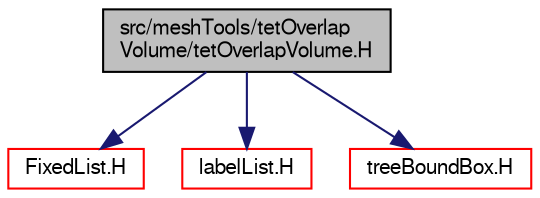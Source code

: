 digraph "src/meshTools/tetOverlapVolume/tetOverlapVolume.H"
{
  bgcolor="transparent";
  edge [fontname="FreeSans",fontsize="10",labelfontname="FreeSans",labelfontsize="10"];
  node [fontname="FreeSans",fontsize="10",shape=record];
  Node0 [label="src/meshTools/tetOverlap\lVolume/tetOverlapVolume.H",height=0.2,width=0.4,color="black", fillcolor="grey75", style="filled", fontcolor="black"];
  Node0 -> Node1 [color="midnightblue",fontsize="10",style="solid",fontname="FreeSans"];
  Node1 [label="FixedList.H",height=0.2,width=0.4,color="red",URL="$a08642.html"];
  Node0 -> Node57 [color="midnightblue",fontsize="10",style="solid",fontname="FreeSans"];
  Node57 [label="labelList.H",height=0.2,width=0.4,color="red",URL="$a12380.html"];
  Node0 -> Node62 [color="midnightblue",fontsize="10",style="solid",fontname="FreeSans"];
  Node62 [label="treeBoundBox.H",height=0.2,width=0.4,color="red",URL="$a12128.html"];
}
